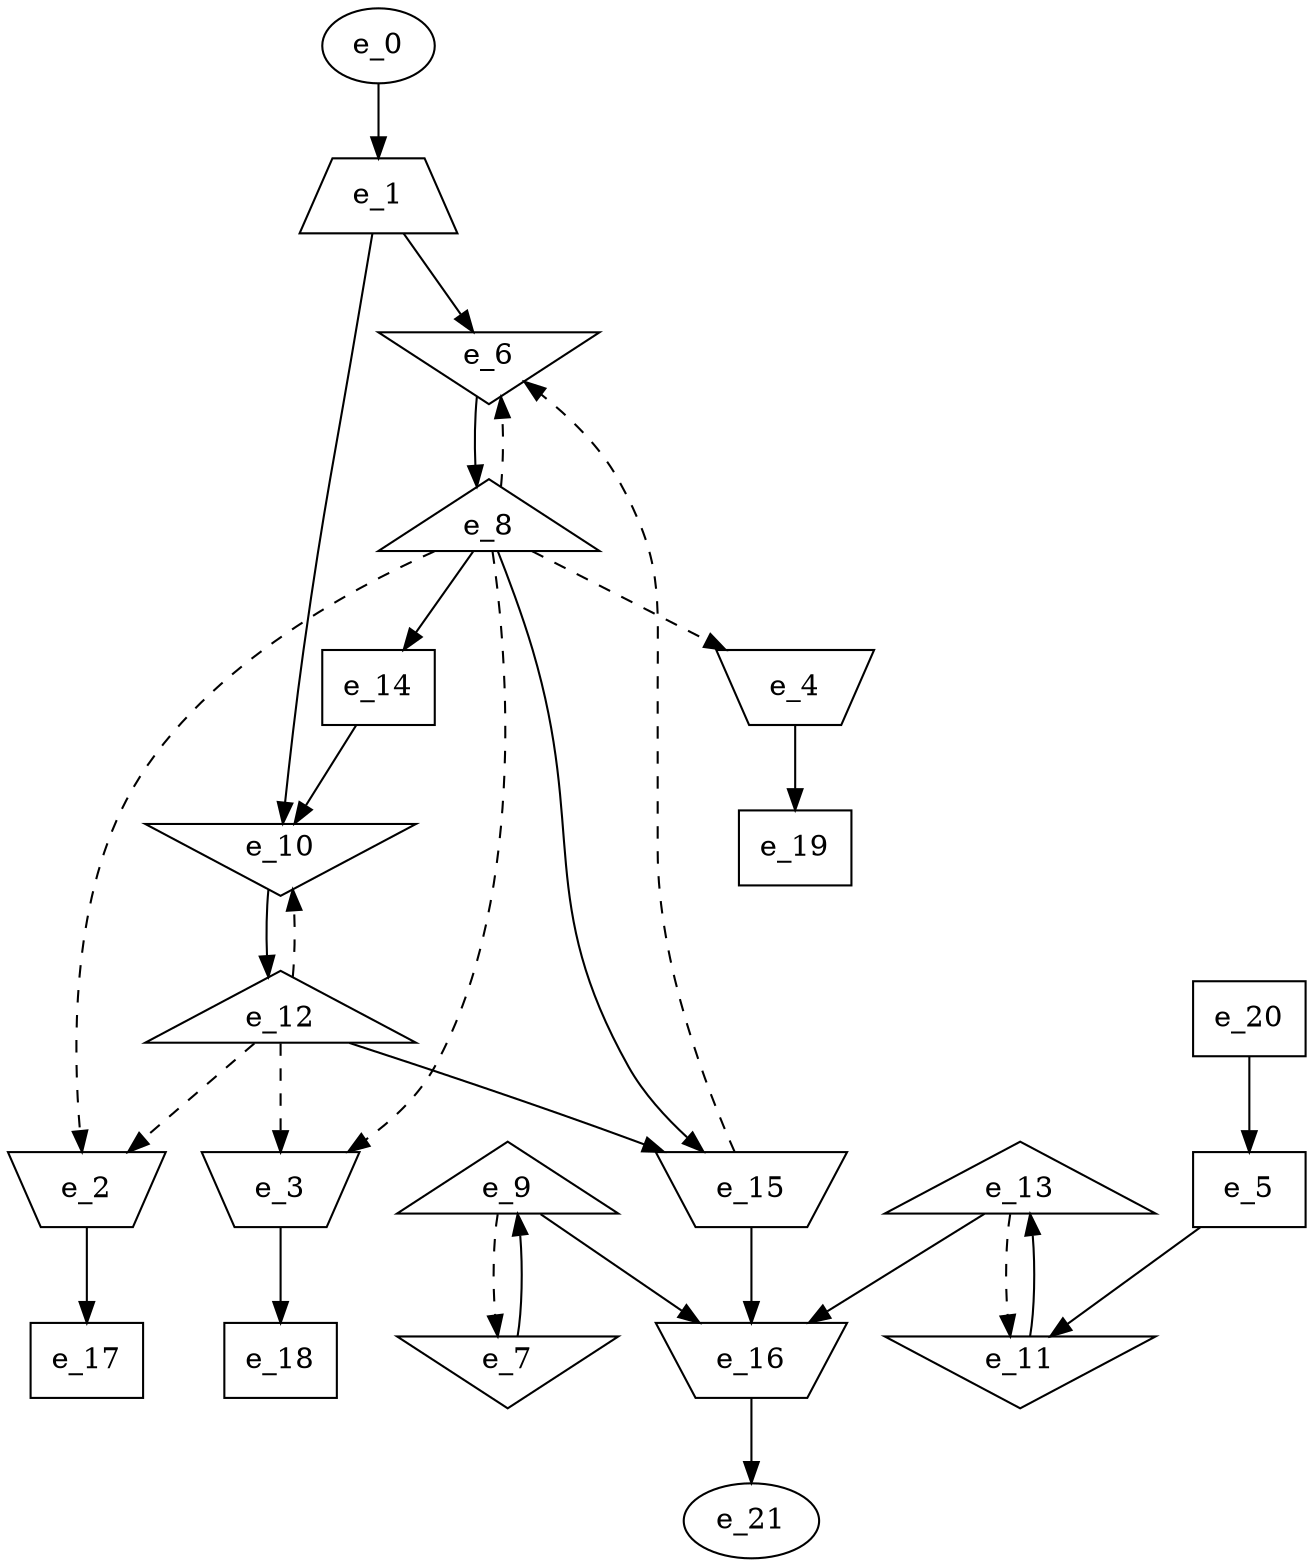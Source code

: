 digraph control_path {
  e_0: entry_node : n ;
  e_1 [shape = trapezium];
  e_2 [shape = invtrapezium];
  e_3 [shape = invtrapezium];
  e_4 [shape = invtrapezium];
  e_5 [shape = dot];
  e_6 [shape = invtriangle];
  e_7 [shape = invtriangle];
  e_8 [shape = triangle];
  e_9 [shape = triangle];
  e_10 [shape = invtriangle];
  e_11 [shape = invtriangle];
  e_12 [shape = triangle];
  e_13 [shape = triangle];
  e_14 [shape = dot];
  e_15 [shape = invtrapezium];
  e_16 [shape = invtrapezium];
  e_17 [shape = dot];
  e_18 [shape = dot];
  e_19 [shape = dot];
  e_20 [shape = dot];
  e_21: exit_node : s ;
  e_0 -> e_1;
  e_8 -> e_2[style = dashed];
  e_12 -> e_2[style = dashed];
  e_8 -> e_3[style = dashed];
  e_12 -> e_3[style = dashed];
  e_8 -> e_4[style = dashed];
  e_20 -> e_5;
  e_1 -> e_6;
  e_8 -> e_6[style = dashed];
  e_15 -> e_6[style = dashed];
  e_9 -> e_7[style = dashed];
  e_6 -> e_8;
  e_7 -> e_9;
  e_1 -> e_10;
  e_14 -> e_10;
  e_12 -> e_10[style = dashed];
  e_5 -> e_11;
  e_13 -> e_11[style = dashed];
  e_10 -> e_12;
  e_11 -> e_13;
  e_8 -> e_14;
  e_8 -> e_15;
  e_12 -> e_15;
  e_15 -> e_16;
  e_9 -> e_16;
  e_13 -> e_16;
  e_2 -> e_17;
  e_3 -> e_18;
  e_4 -> e_19;
  e_16 -> e_21;
}
